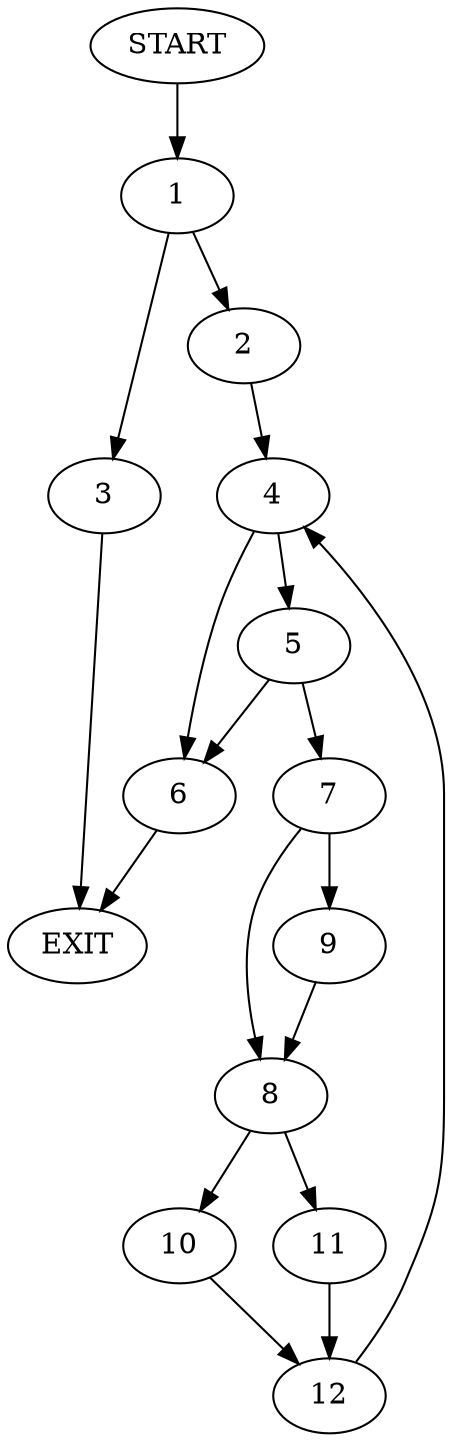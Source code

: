 digraph {
0 [label="START"]
13 [label="EXIT"]
0 -> 1
1 -> 2
1 -> 3
2 -> 4
3 -> 13
4 -> 5
4 -> 6
5 -> 7
5 -> 6
6 -> 13
7 -> 8
7 -> 9
9 -> 8
8 -> 10
8 -> 11
10 -> 12
11 -> 12
12 -> 4
}
